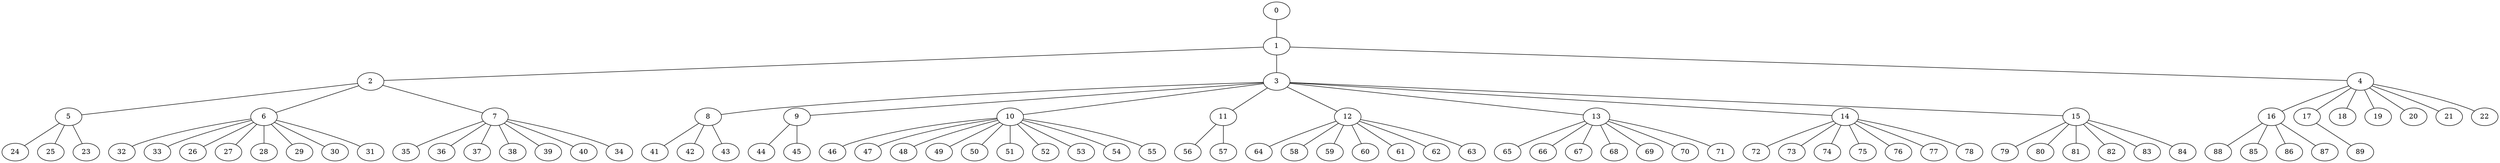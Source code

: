 
graph graphname {
    0 -- 1
1 -- 2
1 -- 3
1 -- 4
2 -- 5
2 -- 6
2 -- 7
3 -- 8
3 -- 9
3 -- 10
3 -- 11
3 -- 12
3 -- 13
3 -- 14
3 -- 15
4 -- 16
4 -- 17
4 -- 18
4 -- 19
4 -- 20
4 -- 21
4 -- 22
5 -- 24
5 -- 25
5 -- 23
6 -- 32
6 -- 33
6 -- 26
6 -- 27
6 -- 28
6 -- 29
6 -- 30
6 -- 31
7 -- 35
7 -- 36
7 -- 37
7 -- 38
7 -- 39
7 -- 40
7 -- 34
8 -- 41
8 -- 42
8 -- 43
9 -- 44
9 -- 45
10 -- 46
10 -- 47
10 -- 48
10 -- 49
10 -- 50
10 -- 51
10 -- 52
10 -- 53
10 -- 54
10 -- 55
11 -- 56
11 -- 57
12 -- 64
12 -- 58
12 -- 59
12 -- 60
12 -- 61
12 -- 62
12 -- 63
13 -- 65
13 -- 66
13 -- 67
13 -- 68
13 -- 69
13 -- 70
13 -- 71
14 -- 72
14 -- 73
14 -- 74
14 -- 75
14 -- 76
14 -- 77
14 -- 78
15 -- 79
15 -- 80
15 -- 81
15 -- 82
15 -- 83
15 -- 84
16 -- 88
16 -- 85
16 -- 86
16 -- 87
17 -- 89

}
